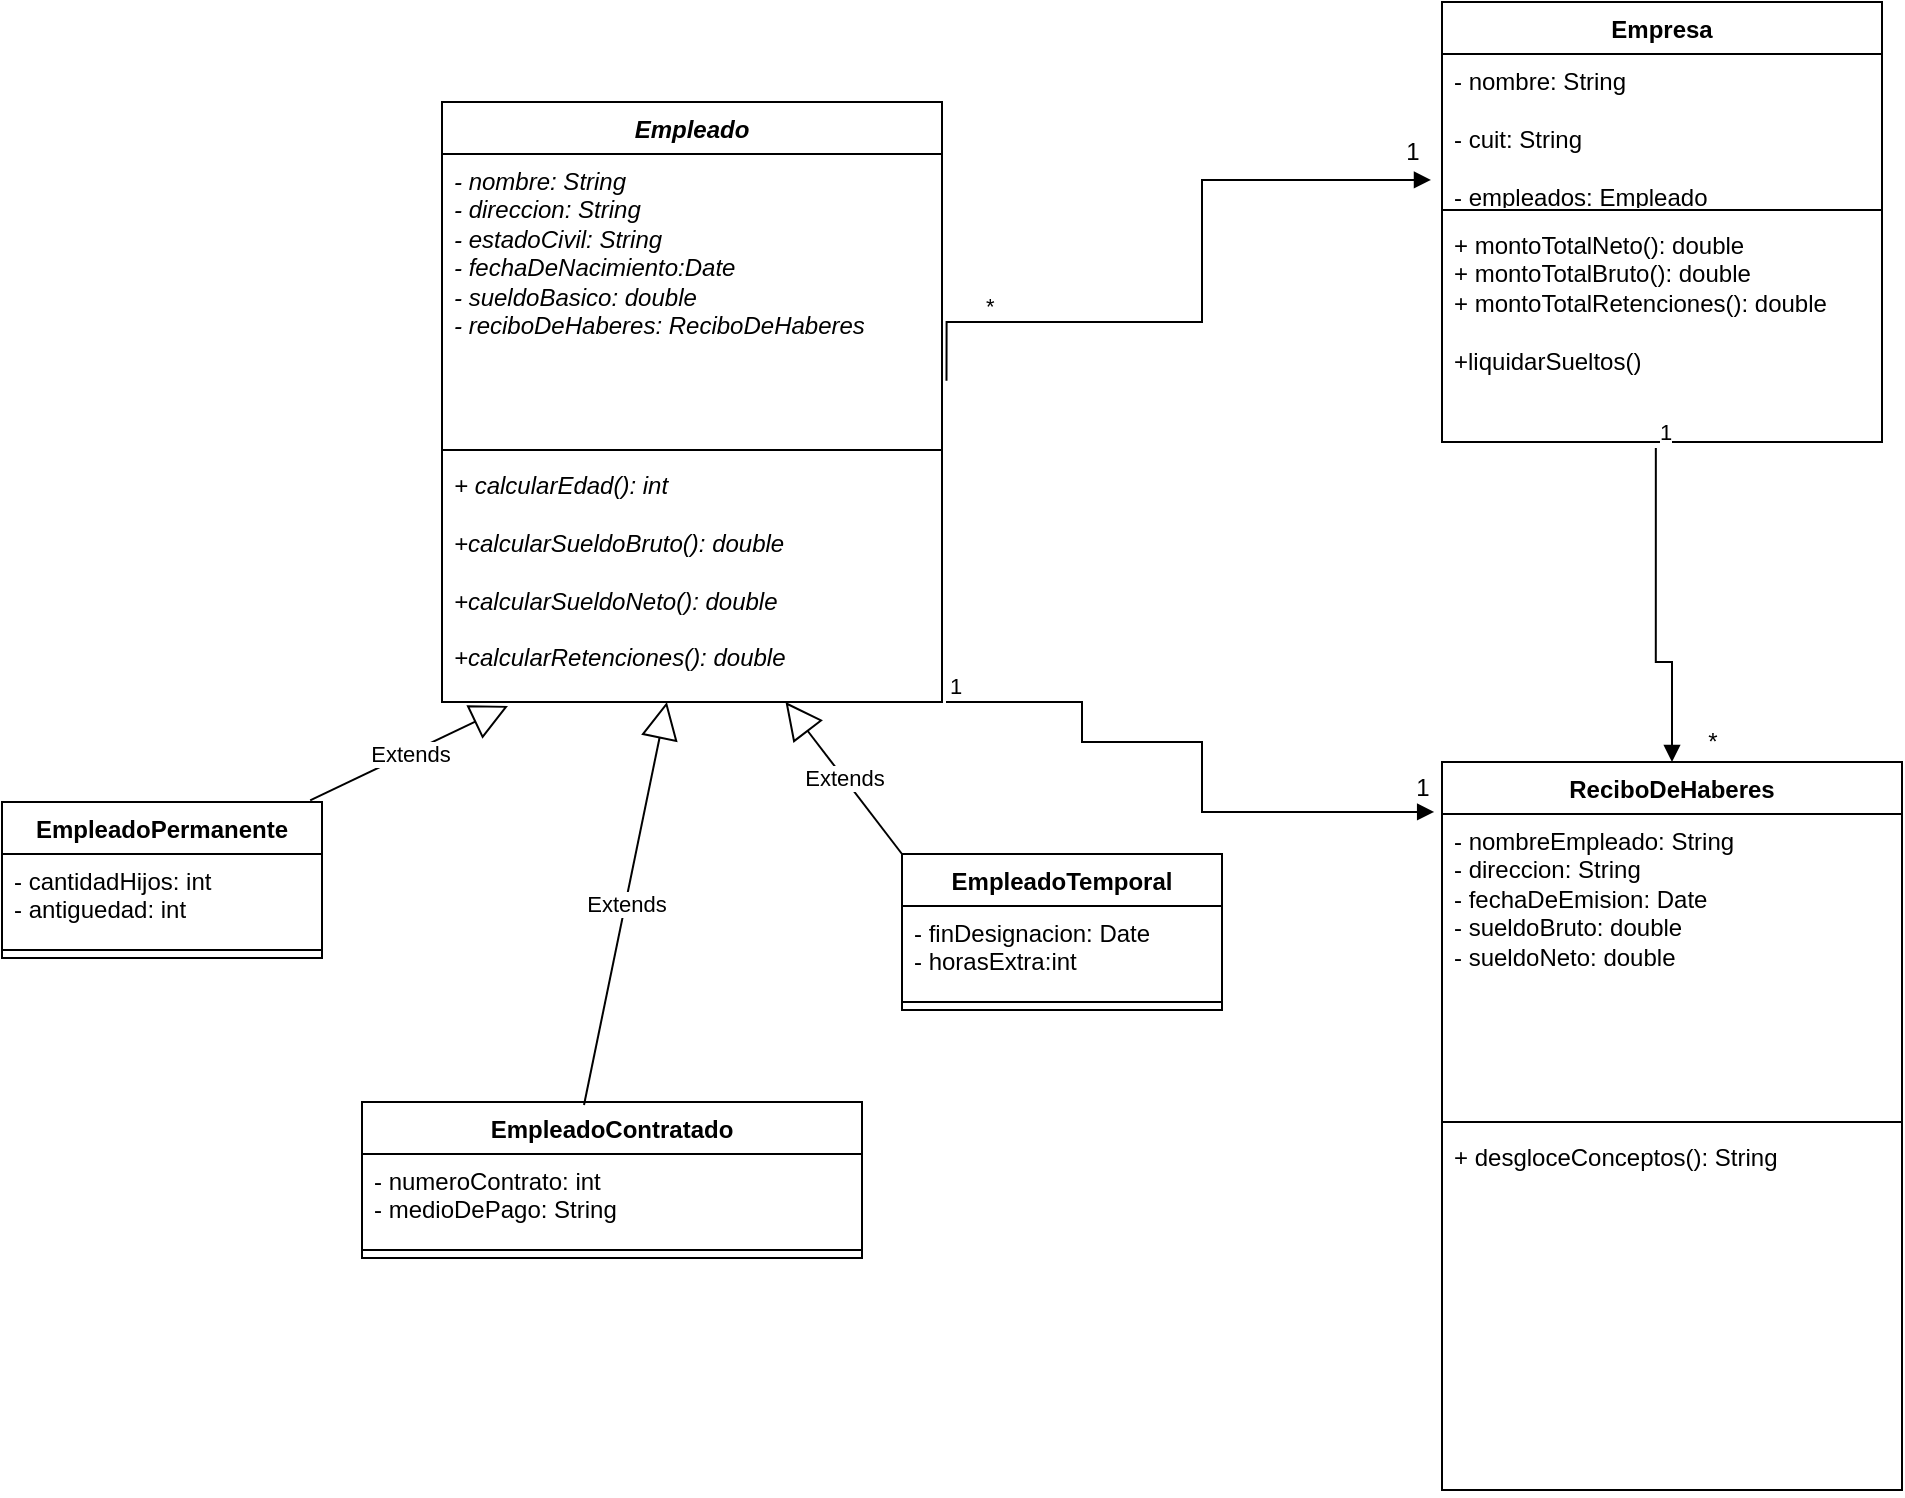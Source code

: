 <mxfile version="21.8.0" type="github">
  <diagram name="Page-1" id="13e1069c-82ec-6db2-03f1-153e76fe0fe0">
    <mxGraphModel dx="1674" dy="754" grid="1" gridSize="10" guides="1" tooltips="1" connect="1" arrows="1" fold="1" page="1" pageScale="1" pageWidth="1100" pageHeight="850" background="none" math="0" shadow="0">
      <root>
        <mxCell id="0" />
        <mxCell id="1" parent="0" />
        <mxCell id="QAYbuf7ycFHNcCj2fmit-9" value="&lt;div&gt;Empresa&lt;/div&gt;&lt;div&gt;&lt;br&gt;&lt;/div&gt;" style="swimlane;fontStyle=1;align=center;verticalAlign=top;childLayout=stackLayout;horizontal=1;startSize=26;horizontalStack=0;resizeParent=1;resizeParentMax=0;resizeLast=0;collapsible=1;marginBottom=0;whiteSpace=wrap;html=1;" parent="1" vertex="1">
          <mxGeometry x="750" y="70" width="220" height="220" as="geometry" />
        </mxCell>
        <mxCell id="QAYbuf7ycFHNcCj2fmit-10" value="&lt;div&gt;- nombre: String&lt;/div&gt;&lt;div&gt;&lt;br&gt;&lt;/div&gt;&lt;div&gt;- cuit: String&lt;/div&gt;&lt;div&gt;&lt;br&gt;&lt;/div&gt;&lt;div&gt;- empleados: Empleado&lt;br&gt;&lt;/div&gt;" style="text;strokeColor=none;fillColor=none;align=left;verticalAlign=top;spacingLeft=4;spacingRight=4;overflow=hidden;rotatable=0;points=[[0,0.5],[1,0.5]];portConstraint=eastwest;whiteSpace=wrap;html=1;" parent="QAYbuf7ycFHNcCj2fmit-9" vertex="1">
          <mxGeometry y="26" width="220" height="74" as="geometry" />
        </mxCell>
        <mxCell id="QAYbuf7ycFHNcCj2fmit-11" value="" style="line;strokeWidth=1;fillColor=none;align=left;verticalAlign=middle;spacingTop=-1;spacingLeft=3;spacingRight=3;rotatable=0;labelPosition=right;points=[];portConstraint=eastwest;strokeColor=inherit;" parent="QAYbuf7ycFHNcCj2fmit-9" vertex="1">
          <mxGeometry y="100" width="220" height="8" as="geometry" />
        </mxCell>
        <mxCell id="QAYbuf7ycFHNcCj2fmit-12" value="&lt;div&gt;+ montoTotalNeto(): double&lt;/div&gt;&lt;div&gt;+ montoTotalBruto(): double&lt;/div&gt;&lt;div&gt;+ montoTotalRetenciones(): double&lt;br&gt;&lt;/div&gt;&lt;div&gt;&lt;br&gt;&lt;/div&gt;&lt;div&gt;+liquidarSueltos()&lt;br&gt;&lt;/div&gt;" style="text;strokeColor=none;fillColor=none;align=left;verticalAlign=top;spacingLeft=4;spacingRight=4;overflow=hidden;rotatable=0;points=[[0,0.5],[1,0.5]];portConstraint=eastwest;whiteSpace=wrap;html=1;" parent="QAYbuf7ycFHNcCj2fmit-9" vertex="1">
          <mxGeometry y="108" width="220" height="112" as="geometry" />
        </mxCell>
        <mxCell id="QAYbuf7ycFHNcCj2fmit-13" value="&lt;i&gt;Empleado&lt;/i&gt;" style="swimlane;fontStyle=1;align=center;verticalAlign=top;childLayout=stackLayout;horizontal=1;startSize=26;horizontalStack=0;resizeParent=1;resizeParentMax=0;resizeLast=0;collapsible=1;marginBottom=0;whiteSpace=wrap;html=1;" parent="1" vertex="1">
          <mxGeometry x="250" y="120" width="250" height="300" as="geometry">
            <mxRectangle x="180" y="150" width="50" height="40" as="alternateBounds" />
          </mxGeometry>
        </mxCell>
        <mxCell id="QAYbuf7ycFHNcCj2fmit-14" value="&lt;div&gt;&lt;i&gt;- nombre: String&lt;/i&gt;&lt;/div&gt;&lt;div&gt;&lt;i&gt;- direccion: String&lt;/i&gt;&lt;/div&gt;&lt;div&gt;&lt;i&gt;- estadoCivil: String&lt;br&gt;&lt;/i&gt;&lt;/div&gt;&lt;div&gt;&lt;i&gt;- fechaDeNacimiento:Date&lt;/i&gt;&lt;/div&gt;&lt;div&gt;&lt;i&gt;- sueldoBasico: double&lt;br&gt;&lt;/i&gt;&lt;/div&gt;&lt;div&gt;&lt;i&gt;- reciboDeHaberes: ReciboDeHaberes&lt;br&gt;&lt;/i&gt;&lt;/div&gt;" style="text;strokeColor=none;fillColor=none;align=left;verticalAlign=top;spacingLeft=4;spacingRight=4;overflow=hidden;rotatable=0;points=[[0,0.5],[1,0.5]];portConstraint=eastwest;whiteSpace=wrap;html=1;" parent="QAYbuf7ycFHNcCj2fmit-13" vertex="1">
          <mxGeometry y="26" width="250" height="144" as="geometry" />
        </mxCell>
        <mxCell id="QAYbuf7ycFHNcCj2fmit-15" value="" style="line;strokeWidth=1;fillColor=none;align=left;verticalAlign=middle;spacingTop=-1;spacingLeft=3;spacingRight=3;rotatable=0;labelPosition=right;points=[];portConstraint=eastwest;strokeColor=inherit;" parent="QAYbuf7ycFHNcCj2fmit-13" vertex="1">
          <mxGeometry y="170" width="250" height="8" as="geometry" />
        </mxCell>
        <mxCell id="QAYbuf7ycFHNcCj2fmit-16" value="&lt;div&gt;&lt;i&gt;+ calcularEdad(): int&lt;/i&gt;&lt;/div&gt;&lt;div&gt;&lt;i&gt;&lt;br&gt;&lt;/i&gt;&lt;/div&gt;&lt;div&gt;&lt;i&gt;+calcularSueldoBruto(): double&lt;/i&gt;&lt;/div&gt;&lt;div&gt;&lt;i&gt;&lt;br&gt;&lt;/i&gt;&lt;/div&gt;&lt;div&gt;&lt;i&gt;+calcularSueldoNeto(): double&lt;br&gt;&lt;/i&gt;&lt;/div&gt;&lt;div&gt;&lt;i&gt;&lt;br&gt;&lt;/i&gt;&lt;/div&gt;&lt;div&gt;&lt;i&gt;+calcularRetenciones(): double&lt;/i&gt;&lt;br&gt;&lt;/div&gt;&lt;div&gt;&lt;br&gt;&lt;/div&gt;" style="text;strokeColor=none;fillColor=none;align=left;verticalAlign=top;spacingLeft=4;spacingRight=4;overflow=hidden;rotatable=0;points=[[0,0.5],[1,0.5]];portConstraint=eastwest;whiteSpace=wrap;html=1;" parent="QAYbuf7ycFHNcCj2fmit-13" vertex="1">
          <mxGeometry y="178" width="250" height="122" as="geometry" />
        </mxCell>
        <mxCell id="QAYbuf7ycFHNcCj2fmit-17" value="" style="endArrow=block;endFill=1;html=1;edgeStyle=orthogonalEdgeStyle;align=left;verticalAlign=top;rounded=0;entryX=-0.025;entryY=0.851;entryDx=0;entryDy=0;entryPerimeter=0;exitX=1.009;exitY=0.787;exitDx=0;exitDy=0;exitPerimeter=0;" parent="1" source="QAYbuf7ycFHNcCj2fmit-14" target="QAYbuf7ycFHNcCj2fmit-10" edge="1">
          <mxGeometry x="-1" relative="1" as="geometry">
            <mxPoint x="470" y="370" as="sourcePoint" />
            <mxPoint x="630" y="370" as="targetPoint" />
            <Array as="points">
              <mxPoint x="630" y="230" />
              <mxPoint x="630" y="159" />
            </Array>
          </mxGeometry>
        </mxCell>
        <mxCell id="QAYbuf7ycFHNcCj2fmit-18" value="*" style="edgeLabel;resizable=0;html=1;align=left;verticalAlign=bottom;" parent="QAYbuf7ycFHNcCj2fmit-17" connectable="0" vertex="1">
          <mxGeometry x="-1" relative="1" as="geometry">
            <mxPoint x="18" y="-29" as="offset" />
          </mxGeometry>
        </mxCell>
        <mxCell id="QAYbuf7ycFHNcCj2fmit-19" value="1" style="text;html=1;align=center;verticalAlign=middle;resizable=0;points=[];autosize=1;strokeColor=none;fillColor=none;" parent="1" vertex="1">
          <mxGeometry x="720" y="130" width="30" height="30" as="geometry" />
        </mxCell>
        <mxCell id="QAYbuf7ycFHNcCj2fmit-20" value="&lt;div&gt;EmpleadoPermanente&lt;/div&gt;&lt;div&gt;&lt;br&gt;&lt;/div&gt;" style="swimlane;fontStyle=1;align=center;verticalAlign=top;childLayout=stackLayout;horizontal=1;startSize=26;horizontalStack=0;resizeParent=1;resizeParentMax=0;resizeLast=0;collapsible=1;marginBottom=0;whiteSpace=wrap;html=1;" parent="1" vertex="1">
          <mxGeometry x="30" y="470" width="160" height="78" as="geometry" />
        </mxCell>
        <mxCell id="QAYbuf7ycFHNcCj2fmit-21" value="&lt;div&gt;- cantidadHijos: int&lt;/div&gt;&lt;div&gt;- antiguedad: int&lt;br&gt;&lt;/div&gt;" style="text;strokeColor=none;fillColor=none;align=left;verticalAlign=top;spacingLeft=4;spacingRight=4;overflow=hidden;rotatable=0;points=[[0,0.5],[1,0.5]];portConstraint=eastwest;whiteSpace=wrap;html=1;" parent="QAYbuf7ycFHNcCj2fmit-20" vertex="1">
          <mxGeometry y="26" width="160" height="44" as="geometry" />
        </mxCell>
        <mxCell id="QAYbuf7ycFHNcCj2fmit-22" value="" style="line;strokeWidth=1;fillColor=none;align=left;verticalAlign=middle;spacingTop=-1;spacingLeft=3;spacingRight=3;rotatable=0;labelPosition=right;points=[];portConstraint=eastwest;strokeColor=inherit;" parent="QAYbuf7ycFHNcCj2fmit-20" vertex="1">
          <mxGeometry y="70" width="160" height="8" as="geometry" />
        </mxCell>
        <mxCell id="QAYbuf7ycFHNcCj2fmit-24" value="&lt;div&gt;EmpleadoTemporal&lt;/div&gt;&lt;div&gt;&lt;br&gt;&lt;/div&gt;&lt;div&gt;&lt;br&gt;&lt;/div&gt;" style="swimlane;fontStyle=1;align=center;verticalAlign=top;childLayout=stackLayout;horizontal=1;startSize=26;horizontalStack=0;resizeParent=1;resizeParentMax=0;resizeLast=0;collapsible=1;marginBottom=0;whiteSpace=wrap;html=1;" parent="1" vertex="1">
          <mxGeometry x="480" y="496" width="160" height="78" as="geometry" />
        </mxCell>
        <mxCell id="QAYbuf7ycFHNcCj2fmit-25" value="&lt;div&gt;- finDesignacion: Date&lt;br&gt;&lt;/div&gt;&lt;div&gt;- horasExtra:int&lt;br&gt;&lt;/div&gt;" style="text;strokeColor=none;fillColor=none;align=left;verticalAlign=top;spacingLeft=4;spacingRight=4;overflow=hidden;rotatable=0;points=[[0,0.5],[1,0.5]];portConstraint=eastwest;whiteSpace=wrap;html=1;" parent="QAYbuf7ycFHNcCj2fmit-24" vertex="1">
          <mxGeometry y="26" width="160" height="44" as="geometry" />
        </mxCell>
        <mxCell id="QAYbuf7ycFHNcCj2fmit-26" value="" style="line;strokeWidth=1;fillColor=none;align=left;verticalAlign=middle;spacingTop=-1;spacingLeft=3;spacingRight=3;rotatable=0;labelPosition=right;points=[];portConstraint=eastwest;strokeColor=inherit;" parent="QAYbuf7ycFHNcCj2fmit-24" vertex="1">
          <mxGeometry y="70" width="160" height="8" as="geometry" />
        </mxCell>
        <mxCell id="QAYbuf7ycFHNcCj2fmit-34" value="Extends" style="endArrow=block;endSize=16;endFill=0;html=1;rounded=0;exitX=0;exitY=0;exitDx=0;exitDy=0;" parent="1" source="QAYbuf7ycFHNcCj2fmit-24" target="QAYbuf7ycFHNcCj2fmit-16" edge="1">
          <mxGeometry width="160" relative="1" as="geometry">
            <mxPoint x="470" y="400" as="sourcePoint" />
            <mxPoint x="630" y="400" as="targetPoint" />
          </mxGeometry>
        </mxCell>
        <mxCell id="QAYbuf7ycFHNcCj2fmit-35" value="Extends" style="endArrow=block;endSize=16;endFill=0;html=1;rounded=0;exitX=0.963;exitY=-0.01;exitDx=0;exitDy=0;exitPerimeter=0;entryX=0.132;entryY=1.016;entryDx=0;entryDy=0;entryPerimeter=0;" parent="1" source="QAYbuf7ycFHNcCj2fmit-20" target="QAYbuf7ycFHNcCj2fmit-16" edge="1">
          <mxGeometry width="160" relative="1" as="geometry">
            <mxPoint x="470" y="400" as="sourcePoint" />
            <mxPoint x="630" y="400" as="targetPoint" />
          </mxGeometry>
        </mxCell>
        <mxCell id="QAYbuf7ycFHNcCj2fmit-36" value="ReciboDeHaberes" style="swimlane;fontStyle=1;align=center;verticalAlign=top;childLayout=stackLayout;horizontal=1;startSize=26;horizontalStack=0;resizeParent=1;resizeParentMax=0;resizeLast=0;collapsible=1;marginBottom=0;whiteSpace=wrap;html=1;" parent="1" vertex="1">
          <mxGeometry x="750" y="450" width="230" height="364" as="geometry" />
        </mxCell>
        <mxCell id="QAYbuf7ycFHNcCj2fmit-37" value="&lt;div&gt;- nombreEmpleado: String&lt;/div&gt;&lt;div&gt;- direccion: String&lt;/div&gt;&lt;div&gt;- fechaDeEmision: Date&lt;/div&gt;&lt;div&gt;- sueldoBruto: double&lt;/div&gt;&lt;div&gt;- sueldoNeto: double&lt;/div&gt;&lt;div&gt;&lt;br&gt;&lt;/div&gt;" style="text;strokeColor=none;fillColor=none;align=left;verticalAlign=top;spacingLeft=4;spacingRight=4;overflow=hidden;rotatable=0;points=[[0,0.5],[1,0.5]];portConstraint=eastwest;whiteSpace=wrap;html=1;" parent="QAYbuf7ycFHNcCj2fmit-36" vertex="1">
          <mxGeometry y="26" width="230" height="150" as="geometry" />
        </mxCell>
        <mxCell id="QAYbuf7ycFHNcCj2fmit-38" value="" style="line;strokeWidth=1;fillColor=none;align=left;verticalAlign=middle;spacingTop=-1;spacingLeft=3;spacingRight=3;rotatable=0;labelPosition=right;points=[];portConstraint=eastwest;strokeColor=inherit;" parent="QAYbuf7ycFHNcCj2fmit-36" vertex="1">
          <mxGeometry y="176" width="230" height="8" as="geometry" />
        </mxCell>
        <mxCell id="QAYbuf7ycFHNcCj2fmit-39" value="+ desgloceConceptos(): String" style="text;strokeColor=none;fillColor=none;align=left;verticalAlign=top;spacingLeft=4;spacingRight=4;overflow=hidden;rotatable=0;points=[[0,0.5],[1,0.5]];portConstraint=eastwest;whiteSpace=wrap;html=1;" parent="QAYbuf7ycFHNcCj2fmit-36" vertex="1">
          <mxGeometry y="184" width="230" height="180" as="geometry" />
        </mxCell>
        <mxCell id="QAYbuf7ycFHNcCj2fmit-40" value="" style="endArrow=block;endFill=1;html=1;edgeStyle=orthogonalEdgeStyle;align=left;verticalAlign=top;rounded=0;exitX=1.008;exitY=1;exitDx=0;exitDy=0;exitPerimeter=0;entryX=-0.017;entryY=-0.007;entryDx=0;entryDy=0;entryPerimeter=0;" parent="1" source="QAYbuf7ycFHNcCj2fmit-16" target="QAYbuf7ycFHNcCj2fmit-37" edge="1">
          <mxGeometry x="-1" relative="1" as="geometry">
            <mxPoint x="470" y="400" as="sourcePoint" />
            <mxPoint x="630" y="400" as="targetPoint" />
            <Array as="points">
              <mxPoint x="570" y="420" />
              <mxPoint x="570" y="440" />
              <mxPoint x="630" y="440" />
              <mxPoint x="630" y="475" />
            </Array>
          </mxGeometry>
        </mxCell>
        <mxCell id="QAYbuf7ycFHNcCj2fmit-41" value="1" style="edgeLabel;resizable=0;html=1;align=left;verticalAlign=bottom;" parent="QAYbuf7ycFHNcCj2fmit-40" connectable="0" vertex="1">
          <mxGeometry x="-1" relative="1" as="geometry" />
        </mxCell>
        <mxCell id="QAYbuf7ycFHNcCj2fmit-42" value="1" style="text;html=1;align=center;verticalAlign=middle;resizable=0;points=[];autosize=1;strokeColor=none;fillColor=none;" parent="1" vertex="1">
          <mxGeometry x="725" y="448" width="30" height="30" as="geometry" />
        </mxCell>
        <mxCell id="QAYbuf7ycFHNcCj2fmit-45" value="" style="endArrow=block;endFill=1;html=1;edgeStyle=orthogonalEdgeStyle;align=left;verticalAlign=top;rounded=0;exitX=0.486;exitY=1.027;exitDx=0;exitDy=0;exitPerimeter=0;entryX=0.5;entryY=0;entryDx=0;entryDy=0;" parent="1" source="QAYbuf7ycFHNcCj2fmit-12" target="QAYbuf7ycFHNcCj2fmit-36" edge="1">
          <mxGeometry x="-1" relative="1" as="geometry">
            <mxPoint x="470" y="400" as="sourcePoint" />
            <mxPoint x="630" y="400" as="targetPoint" />
            <Array as="points">
              <mxPoint x="857" y="400" />
              <mxPoint x="865" y="400" />
            </Array>
          </mxGeometry>
        </mxCell>
        <mxCell id="QAYbuf7ycFHNcCj2fmit-46" value="1" style="edgeLabel;resizable=0;html=1;align=left;verticalAlign=bottom;" parent="QAYbuf7ycFHNcCj2fmit-45" connectable="0" vertex="1">
          <mxGeometry x="-1" relative="1" as="geometry" />
        </mxCell>
        <mxCell id="QAYbuf7ycFHNcCj2fmit-47" value="*" style="text;html=1;align=center;verticalAlign=middle;resizable=0;points=[];autosize=1;strokeColor=none;fillColor=none;" parent="1" vertex="1">
          <mxGeometry x="870" y="425" width="30" height="30" as="geometry" />
        </mxCell>
        <mxCell id="x-siloH0jsfU-f1GD7YO-1" value="&lt;div&gt;EmpleadoContratado&lt;/div&gt;" style="swimlane;fontStyle=1;align=center;verticalAlign=top;childLayout=stackLayout;horizontal=1;startSize=26;horizontalStack=0;resizeParent=1;resizeParentMax=0;resizeLast=0;collapsible=1;marginBottom=0;whiteSpace=wrap;html=1;" vertex="1" parent="1">
          <mxGeometry x="210" y="620" width="250" height="78" as="geometry" />
        </mxCell>
        <mxCell id="x-siloH0jsfU-f1GD7YO-2" value="&lt;div&gt;- numeroContrato: int&lt;/div&gt;&lt;div&gt;- medioDePago: String&lt;br&gt;&lt;/div&gt;" style="text;strokeColor=none;fillColor=none;align=left;verticalAlign=top;spacingLeft=4;spacingRight=4;overflow=hidden;rotatable=0;points=[[0,0.5],[1,0.5]];portConstraint=eastwest;whiteSpace=wrap;html=1;" vertex="1" parent="x-siloH0jsfU-f1GD7YO-1">
          <mxGeometry y="26" width="250" height="44" as="geometry" />
        </mxCell>
        <mxCell id="x-siloH0jsfU-f1GD7YO-3" value="" style="line;strokeWidth=1;fillColor=none;align=left;verticalAlign=middle;spacingTop=-1;spacingLeft=3;spacingRight=3;rotatable=0;labelPosition=right;points=[];portConstraint=eastwest;strokeColor=inherit;" vertex="1" parent="x-siloH0jsfU-f1GD7YO-1">
          <mxGeometry y="70" width="250" height="8" as="geometry" />
        </mxCell>
        <mxCell id="x-siloH0jsfU-f1GD7YO-5" value="Extends" style="endArrow=block;endSize=16;endFill=0;html=1;rounded=0;exitX=0.444;exitY=0.019;exitDx=0;exitDy=0;exitPerimeter=0;" edge="1" parent="1" source="x-siloH0jsfU-f1GD7YO-1" target="QAYbuf7ycFHNcCj2fmit-16">
          <mxGeometry width="160" relative="1" as="geometry">
            <mxPoint x="600" y="450" as="sourcePoint" />
            <mxPoint x="760" y="450" as="targetPoint" />
          </mxGeometry>
        </mxCell>
      </root>
    </mxGraphModel>
  </diagram>
</mxfile>
